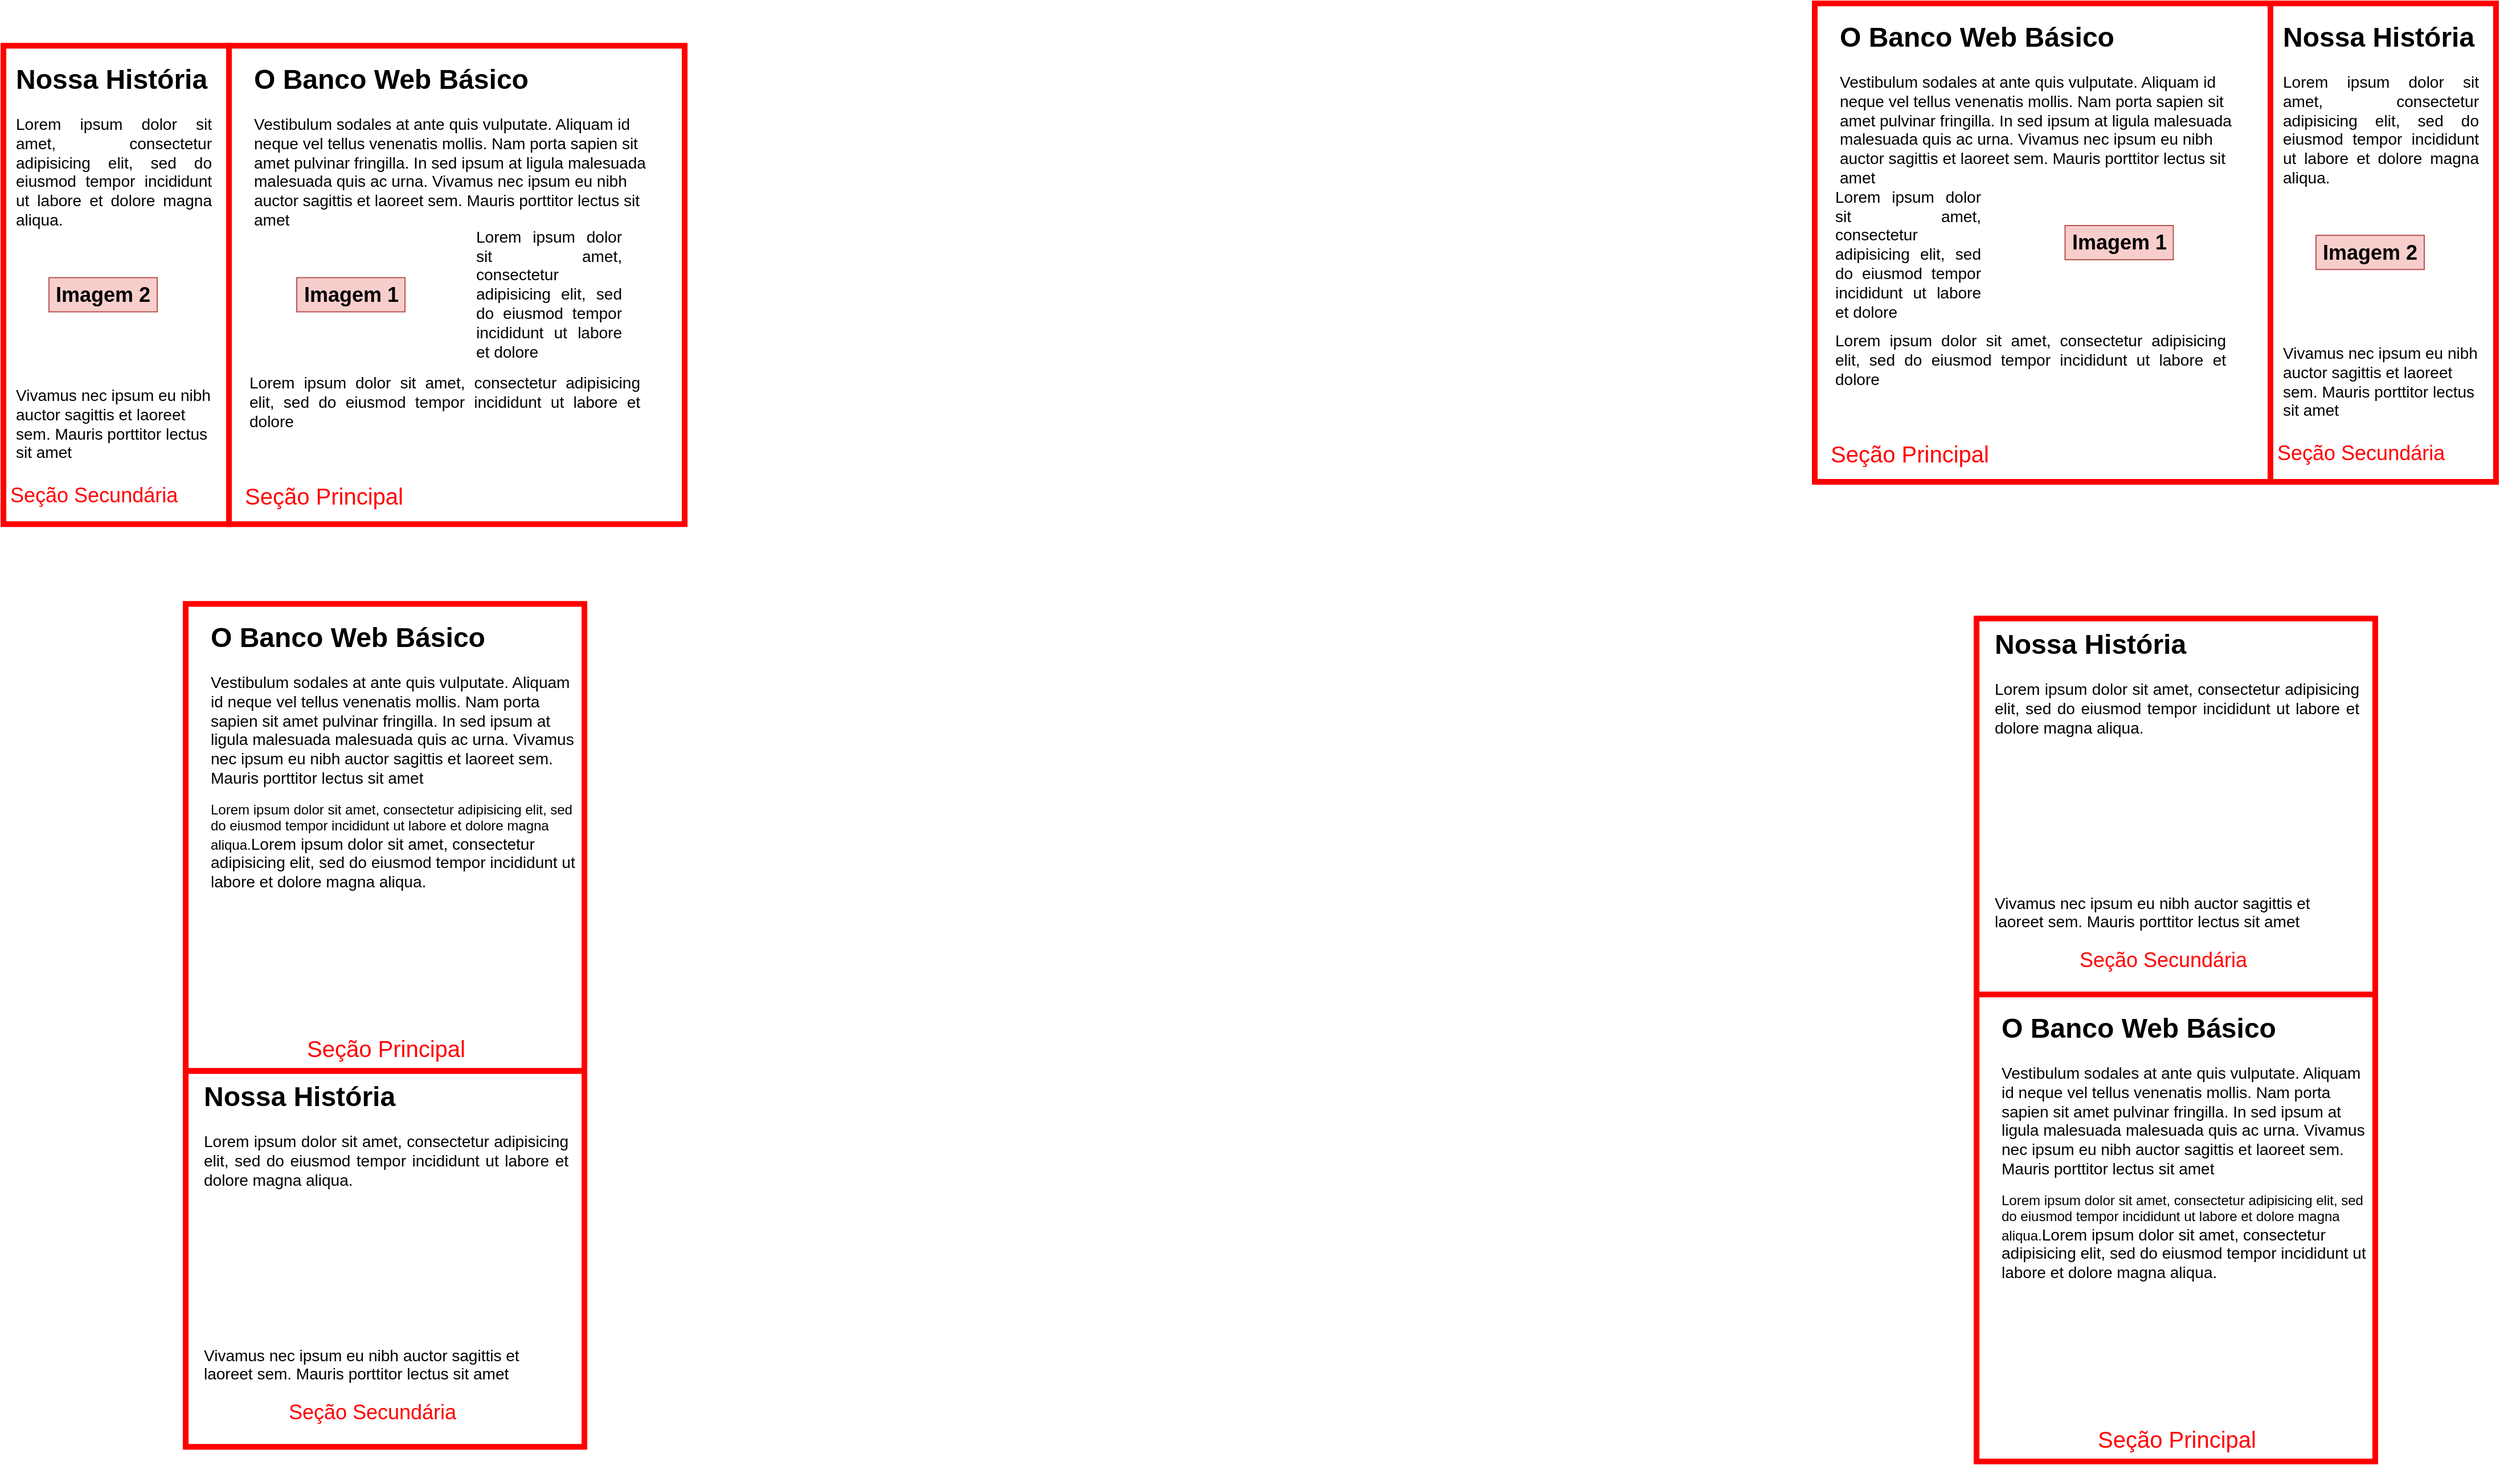 <mxfile version="22.1.3" type="device">
  <diagram name="Página-1" id="oCXYcKJbeaWESvTPAk8k">
    <mxGraphModel dx="6872" dy="2541" grid="1" gridSize="10" guides="1" tooltips="1" connect="1" arrows="1" fold="1" page="1" pageScale="1" pageWidth="827" pageHeight="1169" math="0" shadow="0">
      <root>
        <mxCell id="0" />
        <mxCell id="1" parent="0" />
        <mxCell id="KNZAuquUSoQqZHwEeyf7-81" value="" style="rounded=0;whiteSpace=wrap;html=1;fillColor=none;strokeColor=#FF0000;strokeWidth=5;" vertex="1" parent="1">
          <mxGeometry x="-700" y="1267.15" width="198" height="420" as="geometry" />
        </mxCell>
        <mxCell id="KNZAuquUSoQqZHwEeyf7-73" value="" style="rounded=0;whiteSpace=wrap;html=1;fillColor=none;strokeColor=#FF0000;strokeWidth=5;" vertex="1" parent="1">
          <mxGeometry x="-540" y="2167.15" width="350" height="330" as="geometry" />
        </mxCell>
        <mxCell id="KNZAuquUSoQqZHwEeyf7-52" value="&lt;h1&gt;O Banco Web Básico&lt;/h1&gt;&lt;p&gt;&lt;span style=&quot;background-color: initial;&quot;&gt;&lt;font style=&quot;font-size: 14px;&quot;&gt;Vestibulum sodales at ante quis vulputate. Aliquam id neque vel tellus venenatis mollis. Nam porta sapien sit amet pulvinar fringilla. In sed ipsum at ligula malesuada malesuada quis ac urna. Vivamus nec ipsum eu nibh auctor sagittis et laoreet sem. Mauris porttitor lectus sit amet&amp;nbsp;&lt;/font&gt;&lt;/span&gt;&lt;br&gt;&lt;/p&gt;&lt;p&gt;&lt;span style=&quot;background-color: initial;&quot;&gt;&lt;font style=&quot;font-size: 14px;&quot;&gt;&lt;br&gt;&lt;/font&gt;&lt;/span&gt;&lt;/p&gt;" style="text;html=1;strokeColor=none;fillColor=none;spacing=5;spacingTop=-20;whiteSpace=wrap;overflow=hidden;rounded=0;" vertex="1" parent="1">
          <mxGeometry x="-485" y="1277.15" width="360" height="260" as="geometry" />
        </mxCell>
        <mxCell id="KNZAuquUSoQqZHwEeyf7-53" value="" style="rounded=0;whiteSpace=wrap;html=1;fillColor=none;strokeColor=#FF0000;strokeWidth=5;" vertex="1" parent="1">
          <mxGeometry x="-502" y="1267.15" width="400" height="420" as="geometry" />
        </mxCell>
        <mxCell id="KNZAuquUSoQqZHwEeyf7-56" value="&lt;h1&gt;Nossa História&lt;/h1&gt;&lt;p style=&quot;text-align: justify; font-size: 14px;&quot;&gt;&lt;font style=&quot;font-size: 14px;&quot;&gt;Lorem ipsum dolor sit amet, consectetur adipisicing elit, sed do eiusmod tempor incididunt ut labore et dolore magna aliqua.&lt;/font&gt;&lt;/p&gt;&lt;p style=&quot;font-size: 14px;&quot;&gt;&lt;font style=&quot;font-size: 14px;&quot;&gt;&lt;br&gt;&lt;/font&gt;&lt;/p&gt;&lt;p style=&quot;font-size: 14px;&quot;&gt;&lt;font style=&quot;font-size: 14px;&quot;&gt;&lt;br&gt;&lt;/font&gt;&lt;/p&gt;&lt;p style=&quot;font-size: 14px;&quot;&gt;&lt;font style=&quot;font-size: 14px;&quot;&gt;&lt;br&gt;&lt;/font&gt;&lt;/p&gt;&lt;p style=&quot;font-size: 14px;&quot;&gt;&lt;font style=&quot;font-size: 14px;&quot;&gt;&lt;br&gt;&lt;/font&gt;&lt;/p&gt;&lt;p style=&quot;font-size: 14px;&quot;&gt;&lt;font style=&quot;font-size: 14px;&quot;&gt;Vivamus nec ipsum eu nibh auctor sagittis et laoreet sem. Mauris porttitor lectus sit amet&lt;/font&gt;&lt;span style=&quot;font-size: 13px;&quot;&gt;&amp;nbsp;&lt;/span&gt;&lt;br&gt;&lt;/p&gt;" style="text;html=1;strokeColor=none;fillColor=none;spacing=5;spacingTop=-20;whiteSpace=wrap;overflow=hidden;rounded=0;" vertex="1" parent="1">
          <mxGeometry x="-694" y="1277.15" width="180" height="390" as="geometry" />
        </mxCell>
        <mxCell id="KNZAuquUSoQqZHwEeyf7-60" value="&lt;p style=&quot;border-color: var(--border-color); text-align: justify; font-size: 14px;&quot;&gt;Lorem ipsum dolor sit amet, consectetur adipisicing elit, sed do eiusmod tempor incididunt ut labore et dolore&amp;nbsp;&lt;/p&gt;" style="text;html=1;strokeColor=none;fillColor=none;align=center;verticalAlign=middle;whiteSpace=wrap;rounded=0;fontSize=14;" vertex="1" parent="1">
          <mxGeometry x="-286" y="1432.15" width="130" height="105" as="geometry" />
        </mxCell>
        <mxCell id="KNZAuquUSoQqZHwEeyf7-61" value="" style="rounded=0;whiteSpace=wrap;html=1;fillColor=none;strokeColor=#FF0000;strokeWidth=5;" vertex="1" parent="1">
          <mxGeometry x="-540" y="1757.15" width="350" height="410" as="geometry" />
        </mxCell>
        <mxCell id="KNZAuquUSoQqZHwEeyf7-62" value="&lt;font style=&quot;font-size: 18px;&quot; color=&quot;#ff0000&quot;&gt;Seção Secundária&lt;/font&gt;" style="text;html=1;strokeColor=none;fillColor=none;align=left;verticalAlign=middle;whiteSpace=wrap;rounded=0;" vertex="1" parent="1">
          <mxGeometry x="-696" y="1632.15" width="190" height="60" as="geometry" />
        </mxCell>
        <mxCell id="KNZAuquUSoQqZHwEeyf7-65" value="" style="shape=image;verticalLabelPosition=bottom;labelBackgroundColor=default;verticalAlign=top;aspect=fixed;imageAspect=0;image=https://midias.agazeta.com.br/2023/08/22/banco-instituicao-bancaria-instituicao-financeira-1842161-article.jpg;" vertex="1" parent="1">
          <mxGeometry x="-485" y="1434.3" width="180" height="102.85" as="geometry" />
        </mxCell>
        <mxCell id="KNZAuquUSoQqZHwEeyf7-67" value="" style="shape=image;verticalLabelPosition=bottom;labelBackgroundColor=default;verticalAlign=top;aspect=fixed;imageAspect=0;image=https://financasguiada.com.br/wp-content/uploads/2023/02/Instituicao-Financeira.jpg;" vertex="1" parent="1">
          <mxGeometry x="-694" y="1445.73" width="180" height="102.85" as="geometry" />
        </mxCell>
        <mxCell id="KNZAuquUSoQqZHwEeyf7-68" value="&lt;font color=&quot;#ff0000&quot;&gt;&lt;span style=&quot;font-size: 20px;&quot;&gt;Seção Principal&lt;/span&gt;&lt;/font&gt;" style="text;html=1;strokeColor=none;fillColor=none;align=left;verticalAlign=middle;whiteSpace=wrap;rounded=0;" vertex="1" parent="1">
          <mxGeometry x="-490" y="1632.15" width="190" height="60" as="geometry" />
        </mxCell>
        <mxCell id="KNZAuquUSoQqZHwEeyf7-69" value="&lt;h1&gt;O Banco Web Básico&lt;/h1&gt;&lt;p&gt;&lt;span style=&quot;background-color: initial;&quot;&gt;&lt;font style=&quot;font-size: 14px;&quot;&gt;Vestibulum sodales at ante quis vulputate. Aliquam id neque vel tellus venenatis mollis. Nam porta sapien sit amet pulvinar fringilla. In sed ipsum at ligula malesuada malesuada quis ac urna. Vivamus nec ipsum eu nibh auctor sagittis et laoreet sem. Mauris porttitor lectus sit amet&amp;nbsp;&lt;/font&gt;&lt;/span&gt;&lt;br&gt;&lt;/p&gt;&lt;p&gt;Lorem ipsum dolor sit amet, consectetur adipisicing elit, sed do eiusmod tempor incididunt ut labore et dolore magna aliqua.&lt;span style=&quot;border-color: var(--border-color); font-size: 14px; text-align: justify; background-color: initial;&quot;&gt;Lorem ipsum dolor sit amet, consectetur adipisicing elit, sed do eiusmod tempor incididunt ut labore et dolore magna aliqua.&lt;/span&gt;&lt;span style=&quot;background-color: initial;&quot;&gt;&lt;font style=&quot;font-size: 14px;&quot;&gt;&lt;br&gt;&lt;/font&gt;&lt;/span&gt;&lt;/p&gt;" style="text;html=1;strokeColor=none;fillColor=none;spacing=5;spacingTop=-20;whiteSpace=wrap;overflow=hidden;rounded=0;" vertex="1" parent="1">
          <mxGeometry x="-523" y="1767.15" width="333" height="260" as="geometry" />
        </mxCell>
        <mxCell id="KNZAuquUSoQqZHwEeyf7-71" value="&lt;h1&gt;Nossa História&lt;/h1&gt;&lt;p style=&quot;text-align: justify; font-size: 14px;&quot;&gt;&lt;font style=&quot;font-size: 14px;&quot;&gt;Lorem ipsum dolor sit amet, consectetur adipisicing elit, sed do eiusmod tempor incididunt ut labore et dolore magna aliqua.&lt;/font&gt;&lt;/p&gt;&lt;p style=&quot;font-size: 14px;&quot;&gt;&lt;font style=&quot;font-size: 14px;&quot;&gt;&lt;br&gt;&lt;/font&gt;&lt;/p&gt;&lt;p style=&quot;font-size: 14px;&quot;&gt;&lt;font style=&quot;font-size: 14px;&quot;&gt;&lt;br&gt;&lt;/font&gt;&lt;/p&gt;&lt;p style=&quot;font-size: 14px;&quot;&gt;&lt;font style=&quot;font-size: 14px;&quot;&gt;&lt;br&gt;&lt;/font&gt;&lt;/p&gt;&lt;p style=&quot;font-size: 14px;&quot;&gt;&lt;font style=&quot;font-size: 14px;&quot;&gt;&lt;br&gt;&lt;/font&gt;&lt;/p&gt;&lt;p style=&quot;font-size: 14px;&quot;&gt;&lt;font style=&quot;font-size: 14px;&quot;&gt;Vivamus nec ipsum eu nibh auctor sagittis et laoreet sem. Mauris porttitor lectus sit amet&lt;/font&gt;&lt;span style=&quot;font-size: 13px;&quot;&gt;&amp;nbsp;&lt;/span&gt;&lt;br&gt;&lt;/p&gt;" style="text;html=1;strokeColor=none;fillColor=none;spacing=5;spacingTop=-20;whiteSpace=wrap;overflow=hidden;rounded=0;" vertex="1" parent="1">
          <mxGeometry x="-529" y="2169.8" width="328" height="277.35" as="geometry" />
        </mxCell>
        <mxCell id="KNZAuquUSoQqZHwEeyf7-74" value="&lt;font style=&quot;font-size: 18px;&quot; color=&quot;#ff0000&quot;&gt;Seção Secundária&lt;/font&gt;" style="text;html=1;strokeColor=none;fillColor=none;align=center;verticalAlign=middle;whiteSpace=wrap;rounded=0;" vertex="1" parent="1">
          <mxGeometry x="-471" y="2437.15" width="190" height="60" as="geometry" />
        </mxCell>
        <mxCell id="KNZAuquUSoQqZHwEeyf7-75" value="" style="shape=image;verticalLabelPosition=bottom;labelBackgroundColor=default;verticalAlign=top;aspect=fixed;imageAspect=0;image=https://midias.agazeta.com.br/2023/08/22/banco-instituicao-bancaria-instituicao-financeira-1842161-article.jpg;" vertex="1" parent="1">
          <mxGeometry x="-454" y="2027.15" width="180" height="102.85" as="geometry" />
        </mxCell>
        <mxCell id="KNZAuquUSoQqZHwEeyf7-76" value="" style="shape=image;verticalLabelPosition=bottom;labelBackgroundColor=default;verticalAlign=top;aspect=fixed;imageAspect=0;image=https://financasguiada.com.br/wp-content/uploads/2023/02/Instituicao-Financeira.jpg;" vertex="1" parent="1">
          <mxGeometry x="-466" y="2287.15" width="180" height="102.85" as="geometry" />
        </mxCell>
        <mxCell id="KNZAuquUSoQqZHwEeyf7-80" value="&lt;font color=&quot;#ff0000&quot;&gt;&lt;span style=&quot;font-size: 20px;&quot;&gt;Seção Principal&lt;/span&gt;&lt;/font&gt;" style="text;html=1;strokeColor=none;fillColor=none;align=center;verticalAlign=middle;whiteSpace=wrap;rounded=0;" vertex="1" parent="1">
          <mxGeometry x="-459" y="2117.15" width="190" height="60" as="geometry" />
        </mxCell>
        <mxCell id="KNZAuquUSoQqZHwEeyf7-88" value="&lt;p style=&quot;border-color: var(--border-color); text-align: justify; font-size: 14px;&quot;&gt;Lorem ipsum dolor sit amet, consectetur adipisicing elit, sed do eiusmod tempor incididunt ut labore et dolore&amp;nbsp;&lt;/p&gt;" style="text;html=1;strokeColor=none;fillColor=none;align=center;verticalAlign=middle;whiteSpace=wrap;rounded=0;fontSize=14;" vertex="1" parent="1">
          <mxGeometry x="-485" y="1527.15" width="345" height="105" as="geometry" />
        </mxCell>
        <mxCell id="KNZAuquUSoQqZHwEeyf7-89" value="Imagem 1" style="text;html=1;strokeColor=#b85450;fillColor=#f8cecc;align=center;verticalAlign=middle;whiteSpace=wrap;rounded=0;fontSize=18;fontStyle=1" vertex="1" parent="1">
          <mxGeometry x="-442.5" y="1470.73" width="95" height="30" as="geometry" />
        </mxCell>
        <mxCell id="KNZAuquUSoQqZHwEeyf7-90" value="Imagem 2" style="text;html=1;strokeColor=#b85450;fillColor=#f8cecc;align=center;verticalAlign=middle;whiteSpace=wrap;rounded=0;fontSize=18;fontStyle=1" vertex="1" parent="1">
          <mxGeometry x="-660" y="1470.73" width="95" height="30" as="geometry" />
        </mxCell>
        <mxCell id="KNZAuquUSoQqZHwEeyf7-91" value="" style="rounded=0;whiteSpace=wrap;html=1;fillColor=none;strokeColor=#FF0000;strokeWidth=5;" vertex="1" parent="1">
          <mxGeometry x="1290" y="1230" width="198" height="420" as="geometry" />
        </mxCell>
        <mxCell id="KNZAuquUSoQqZHwEeyf7-92" value="" style="rounded=0;whiteSpace=wrap;html=1;fillColor=none;strokeColor=#FF0000;strokeWidth=5;" vertex="1" parent="1">
          <mxGeometry x="1032" y="1770" width="350" height="330" as="geometry" />
        </mxCell>
        <mxCell id="KNZAuquUSoQqZHwEeyf7-93" value="&lt;h1&gt;O Banco Web Básico&lt;/h1&gt;&lt;p&gt;&lt;span style=&quot;background-color: initial;&quot;&gt;&lt;font style=&quot;font-size: 14px;&quot;&gt;Vestibulum sodales at ante quis vulputate. Aliquam id neque vel tellus venenatis mollis. Nam porta sapien sit amet pulvinar fringilla. In sed ipsum at ligula malesuada malesuada quis ac urna. Vivamus nec ipsum eu nibh auctor sagittis et laoreet sem. Mauris porttitor lectus sit amet&amp;nbsp;&lt;/font&gt;&lt;/span&gt;&lt;br&gt;&lt;/p&gt;&lt;p&gt;&lt;span style=&quot;background-color: initial;&quot;&gt;&lt;font style=&quot;font-size: 14px;&quot;&gt;&lt;br&gt;&lt;/font&gt;&lt;/span&gt;&lt;/p&gt;" style="text;html=1;strokeColor=none;fillColor=none;spacing=5;spacingTop=-20;whiteSpace=wrap;overflow=hidden;rounded=0;" vertex="1" parent="1">
          <mxGeometry x="907" y="1240" width="360" height="260" as="geometry" />
        </mxCell>
        <mxCell id="KNZAuquUSoQqZHwEeyf7-94" value="" style="rounded=0;whiteSpace=wrap;html=1;fillColor=none;strokeColor=#FF0000;strokeWidth=5;" vertex="1" parent="1">
          <mxGeometry x="890" y="1230" width="400" height="420" as="geometry" />
        </mxCell>
        <mxCell id="KNZAuquUSoQqZHwEeyf7-95" value="&lt;h1&gt;Nossa História&lt;/h1&gt;&lt;p style=&quot;text-align: justify; font-size: 14px;&quot;&gt;&lt;font style=&quot;font-size: 14px;&quot;&gt;Lorem ipsum dolor sit amet, consectetur adipisicing elit, sed do eiusmod tempor incididunt ut labore et dolore magna aliqua.&lt;/font&gt;&lt;/p&gt;&lt;p style=&quot;font-size: 14px;&quot;&gt;&lt;font style=&quot;font-size: 14px;&quot;&gt;&lt;br&gt;&lt;/font&gt;&lt;/p&gt;&lt;p style=&quot;font-size: 14px;&quot;&gt;&lt;font style=&quot;font-size: 14px;&quot;&gt;&lt;br&gt;&lt;/font&gt;&lt;/p&gt;&lt;p style=&quot;font-size: 14px;&quot;&gt;&lt;font style=&quot;font-size: 14px;&quot;&gt;&lt;br&gt;&lt;/font&gt;&lt;/p&gt;&lt;p style=&quot;font-size: 14px;&quot;&gt;&lt;font style=&quot;font-size: 14px;&quot;&gt;&lt;br&gt;&lt;/font&gt;&lt;/p&gt;&lt;p style=&quot;font-size: 14px;&quot;&gt;&lt;font style=&quot;font-size: 14px;&quot;&gt;Vivamus nec ipsum eu nibh auctor sagittis et laoreet sem. Mauris porttitor lectus sit amet&lt;/font&gt;&lt;span style=&quot;font-size: 13px;&quot;&gt;&amp;nbsp;&lt;/span&gt;&lt;br&gt;&lt;/p&gt;" style="text;html=1;strokeColor=none;fillColor=none;spacing=5;spacingTop=-20;whiteSpace=wrap;overflow=hidden;rounded=0;" vertex="1" parent="1">
          <mxGeometry x="1296" y="1240" width="180" height="390" as="geometry" />
        </mxCell>
        <mxCell id="KNZAuquUSoQqZHwEeyf7-96" value="&lt;p style=&quot;border-color: var(--border-color); text-align: justify; font-size: 14px;&quot;&gt;Lorem ipsum dolor sit amet, consectetur adipisicing elit, sed do eiusmod tempor incididunt ut labore et dolore&amp;nbsp;&lt;/p&gt;" style="text;html=1;strokeColor=none;fillColor=none;align=center;verticalAlign=middle;whiteSpace=wrap;rounded=0;fontSize=14;" vertex="1" parent="1">
          <mxGeometry x="907" y="1397.15" width="130" height="105" as="geometry" />
        </mxCell>
        <mxCell id="KNZAuquUSoQqZHwEeyf7-97" value="" style="rounded=0;whiteSpace=wrap;html=1;fillColor=none;strokeColor=#FF0000;strokeWidth=5;" vertex="1" parent="1">
          <mxGeometry x="1032" y="2100" width="350" height="410" as="geometry" />
        </mxCell>
        <mxCell id="KNZAuquUSoQqZHwEeyf7-98" value="&lt;font style=&quot;font-size: 18px;&quot; color=&quot;#ff0000&quot;&gt;Seção Secundária&lt;/font&gt;" style="text;html=1;strokeColor=none;fillColor=none;align=left;verticalAlign=middle;whiteSpace=wrap;rounded=0;" vertex="1" parent="1">
          <mxGeometry x="1294" y="1595" width="190" height="60" as="geometry" />
        </mxCell>
        <mxCell id="KNZAuquUSoQqZHwEeyf7-99" value="" style="shape=image;verticalLabelPosition=bottom;labelBackgroundColor=default;verticalAlign=top;aspect=fixed;imageAspect=0;image=https://midias.agazeta.com.br/2023/08/22/banco-instituicao-bancaria-instituicao-financeira-1842161-article.jpg;" vertex="1" parent="1">
          <mxGeometry x="1067.2" y="1388.57" width="180" height="102.85" as="geometry" />
        </mxCell>
        <mxCell id="KNZAuquUSoQqZHwEeyf7-100" value="" style="shape=image;verticalLabelPosition=bottom;labelBackgroundColor=default;verticalAlign=top;aspect=fixed;imageAspect=0;image=https://financasguiada.com.br/wp-content/uploads/2023/02/Instituicao-Financeira.jpg;" vertex="1" parent="1">
          <mxGeometry x="1296" y="1408.58" width="180" height="102.85" as="geometry" />
        </mxCell>
        <mxCell id="KNZAuquUSoQqZHwEeyf7-101" value="&lt;font color=&quot;#ff0000&quot;&gt;&lt;span style=&quot;font-size: 20px;&quot;&gt;Seção Principal&lt;/span&gt;&lt;/font&gt;" style="text;html=1;strokeColor=none;fillColor=none;align=left;verticalAlign=middle;whiteSpace=wrap;rounded=0;" vertex="1" parent="1">
          <mxGeometry x="902" y="1595" width="190" height="60" as="geometry" />
        </mxCell>
        <mxCell id="KNZAuquUSoQqZHwEeyf7-102" value="&lt;h1&gt;O Banco Web Básico&lt;/h1&gt;&lt;p&gt;&lt;span style=&quot;background-color: initial;&quot;&gt;&lt;font style=&quot;font-size: 14px;&quot;&gt;Vestibulum sodales at ante quis vulputate. Aliquam id neque vel tellus venenatis mollis. Nam porta sapien sit amet pulvinar fringilla. In sed ipsum at ligula malesuada malesuada quis ac urna. Vivamus nec ipsum eu nibh auctor sagittis et laoreet sem. Mauris porttitor lectus sit amet&amp;nbsp;&lt;/font&gt;&lt;/span&gt;&lt;br&gt;&lt;/p&gt;&lt;p&gt;Lorem ipsum dolor sit amet, consectetur adipisicing elit, sed do eiusmod tempor incididunt ut labore et dolore magna aliqua.&lt;span style=&quot;border-color: var(--border-color); font-size: 14px; text-align: justify; background-color: initial;&quot;&gt;Lorem ipsum dolor sit amet, consectetur adipisicing elit, sed do eiusmod tempor incididunt ut labore et dolore magna aliqua.&lt;/span&gt;&lt;span style=&quot;background-color: initial;&quot;&gt;&lt;font style=&quot;font-size: 14px;&quot;&gt;&lt;br&gt;&lt;/font&gt;&lt;/span&gt;&lt;/p&gt;" style="text;html=1;strokeColor=none;fillColor=none;spacing=5;spacingTop=-20;whiteSpace=wrap;overflow=hidden;rounded=0;" vertex="1" parent="1">
          <mxGeometry x="1049" y="2110" width="333" height="260" as="geometry" />
        </mxCell>
        <mxCell id="KNZAuquUSoQqZHwEeyf7-103" value="&lt;h1&gt;Nossa História&lt;/h1&gt;&lt;p style=&quot;text-align: justify; font-size: 14px;&quot;&gt;&lt;font style=&quot;font-size: 14px;&quot;&gt;Lorem ipsum dolor sit amet, consectetur adipisicing elit, sed do eiusmod tempor incididunt ut labore et dolore magna aliqua.&lt;/font&gt;&lt;/p&gt;&lt;p style=&quot;font-size: 14px;&quot;&gt;&lt;font style=&quot;font-size: 14px;&quot;&gt;&lt;br&gt;&lt;/font&gt;&lt;/p&gt;&lt;p style=&quot;font-size: 14px;&quot;&gt;&lt;font style=&quot;font-size: 14px;&quot;&gt;&lt;br&gt;&lt;/font&gt;&lt;/p&gt;&lt;p style=&quot;font-size: 14px;&quot;&gt;&lt;font style=&quot;font-size: 14px;&quot;&gt;&lt;br&gt;&lt;/font&gt;&lt;/p&gt;&lt;p style=&quot;font-size: 14px;&quot;&gt;&lt;font style=&quot;font-size: 14px;&quot;&gt;&lt;br&gt;&lt;/font&gt;&lt;/p&gt;&lt;p style=&quot;font-size: 14px;&quot;&gt;&lt;font style=&quot;font-size: 14px;&quot;&gt;Vivamus nec ipsum eu nibh auctor sagittis et laoreet sem. Mauris porttitor lectus sit amet&lt;/font&gt;&lt;span style=&quot;font-size: 13px;&quot;&gt;&amp;nbsp;&lt;/span&gt;&lt;br&gt;&lt;/p&gt;" style="text;html=1;strokeColor=none;fillColor=none;spacing=5;spacingTop=-20;whiteSpace=wrap;overflow=hidden;rounded=0;" vertex="1" parent="1">
          <mxGeometry x="1043" y="1772.65" width="328" height="277.35" as="geometry" />
        </mxCell>
        <mxCell id="KNZAuquUSoQqZHwEeyf7-104" value="&lt;font style=&quot;font-size: 18px;&quot; color=&quot;#ff0000&quot;&gt;Seção Secundária&lt;/font&gt;" style="text;html=1;strokeColor=none;fillColor=none;align=center;verticalAlign=middle;whiteSpace=wrap;rounded=0;" vertex="1" parent="1">
          <mxGeometry x="1101" y="2040" width="190" height="60" as="geometry" />
        </mxCell>
        <mxCell id="KNZAuquUSoQqZHwEeyf7-105" value="" style="shape=image;verticalLabelPosition=bottom;labelBackgroundColor=default;verticalAlign=top;aspect=fixed;imageAspect=0;image=https://midias.agazeta.com.br/2023/08/22/banco-instituicao-bancaria-instituicao-financeira-1842161-article.jpg;" vertex="1" parent="1">
          <mxGeometry x="1118" y="2370" width="180" height="102.85" as="geometry" />
        </mxCell>
        <mxCell id="KNZAuquUSoQqZHwEeyf7-106" value="" style="shape=image;verticalLabelPosition=bottom;labelBackgroundColor=default;verticalAlign=top;aspect=fixed;imageAspect=0;image=https://financasguiada.com.br/wp-content/uploads/2023/02/Instituicao-Financeira.jpg;" vertex="1" parent="1">
          <mxGeometry x="1106" y="1890" width="180" height="102.85" as="geometry" />
        </mxCell>
        <mxCell id="KNZAuquUSoQqZHwEeyf7-107" value="&lt;font color=&quot;#ff0000&quot;&gt;&lt;span style=&quot;font-size: 20px;&quot;&gt;Seção Principal&lt;/span&gt;&lt;/font&gt;" style="text;html=1;strokeColor=none;fillColor=none;align=center;verticalAlign=middle;whiteSpace=wrap;rounded=0;" vertex="1" parent="1">
          <mxGeometry x="1113" y="2460" width="190" height="60" as="geometry" />
        </mxCell>
        <mxCell id="KNZAuquUSoQqZHwEeyf7-110" value="&lt;p style=&quot;border-color: var(--border-color); text-align: justify; font-size: 14px;&quot;&gt;Lorem ipsum dolor sit amet, consectetur adipisicing elit, sed do eiusmod tempor incididunt ut labore et dolore&amp;nbsp;&lt;/p&gt;" style="text;html=1;strokeColor=none;fillColor=none;align=center;verticalAlign=middle;whiteSpace=wrap;rounded=0;fontSize=14;" vertex="1" parent="1">
          <mxGeometry x="907" y="1490" width="345" height="105" as="geometry" />
        </mxCell>
        <mxCell id="KNZAuquUSoQqZHwEeyf7-111" value="Imagem 1" style="text;html=1;strokeColor=#b85450;fillColor=#f8cecc;align=center;verticalAlign=middle;whiteSpace=wrap;rounded=0;fontSize=18;fontStyle=1" vertex="1" parent="1">
          <mxGeometry x="1109.7" y="1425" width="95" height="30" as="geometry" />
        </mxCell>
        <mxCell id="KNZAuquUSoQqZHwEeyf7-112" value="Imagem 2" style="text;html=1;strokeColor=#b85450;fillColor=#f8cecc;align=center;verticalAlign=middle;whiteSpace=wrap;rounded=0;fontSize=18;fontStyle=1" vertex="1" parent="1">
          <mxGeometry x="1330" y="1433.58" width="95" height="30" as="geometry" />
        </mxCell>
      </root>
    </mxGraphModel>
  </diagram>
</mxfile>
